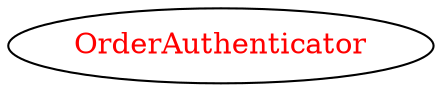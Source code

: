 digraph dependencyGraph {
 concentrate=true;
 ranksep="2.0";
 rankdir="LR"; 
 splines="ortho";
"OrderAuthenticator" [fontcolor="red"];
}